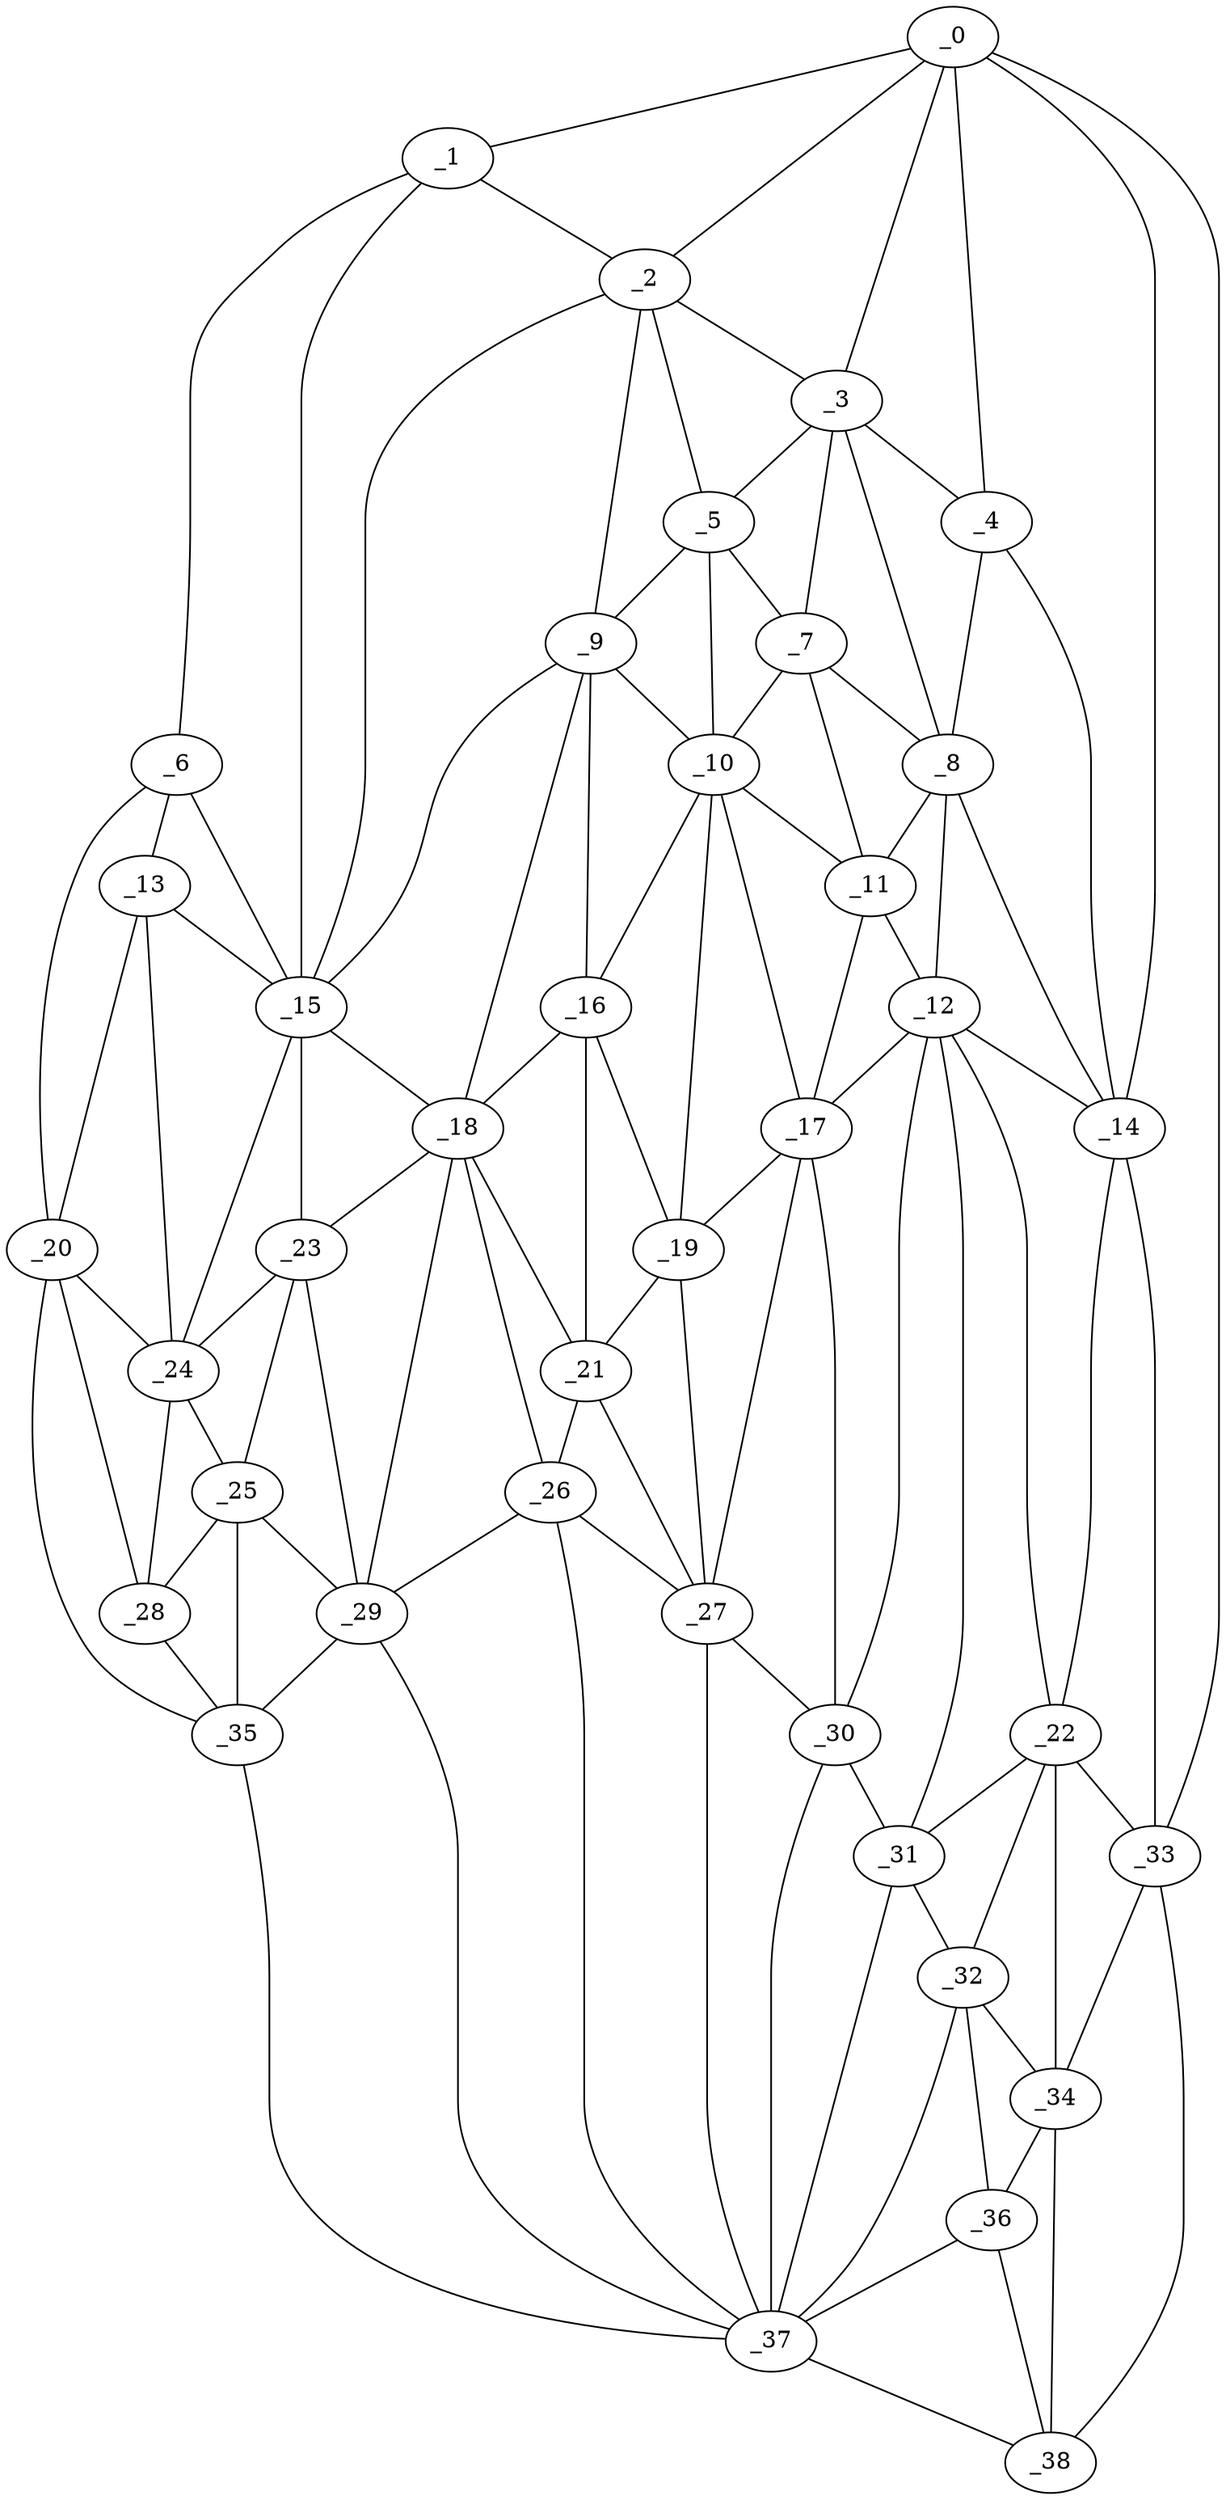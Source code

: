 graph "obj49__15.gxl" {
	_0	 [x=36,
		y=101];
	_1	 [x=37,
		y=9];
	_0 -- _1	 [valence=1];
	_2	 [x=46,
		y=63];
	_0 -- _2	 [valence=1];
	_3	 [x=46,
		y=80];
	_0 -- _3	 [valence=2];
	_4	 [x=47,
		y=94];
	_0 -- _4	 [valence=2];
	_14	 [x=66,
		y=104];
	_0 -- _14	 [valence=2];
	_33	 [x=86,
		y=124];
	_0 -- _33	 [valence=1];
	_1 -- _2	 [valence=2];
	_6	 [x=50,
		y=3];
	_1 -- _6	 [valence=1];
	_15	 [x=67,
		y=25];
	_1 -- _15	 [valence=1];
	_2 -- _3	 [valence=1];
	_5	 [x=49,
		y=72];
	_2 -- _5	 [valence=2];
	_9	 [x=59,
		y=61];
	_2 -- _9	 [valence=2];
	_2 -- _15	 [valence=2];
	_3 -- _4	 [valence=1];
	_3 -- _5	 [valence=2];
	_7	 [x=54,
		y=79];
	_3 -- _7	 [valence=2];
	_8	 [x=56,
		y=85];
	_3 -- _8	 [valence=2];
	_4 -- _8	 [valence=1];
	_4 -- _14	 [valence=2];
	_5 -- _7	 [valence=2];
	_5 -- _9	 [valence=1];
	_10	 [x=62,
		y=68];
	_5 -- _10	 [valence=2];
	_13	 [x=66,
		y=10];
	_6 -- _13	 [valence=2];
	_6 -- _15	 [valence=1];
	_20	 [x=72,
		y=4];
	_6 -- _20	 [valence=1];
	_7 -- _8	 [valence=2];
	_7 -- _10	 [valence=1];
	_11	 [x=64,
		y=81];
	_7 -- _11	 [valence=2];
	_8 -- _11	 [valence=2];
	_12	 [x=65,
		y=87];
	_8 -- _12	 [valence=1];
	_8 -- _14	 [valence=2];
	_9 -- _10	 [valence=1];
	_9 -- _15	 [valence=1];
	_16	 [x=67,
		y=58];
	_9 -- _16	 [valence=2];
	_18	 [x=70,
		y=54];
	_9 -- _18	 [valence=1];
	_10 -- _11	 [valence=2];
	_10 -- _16	 [valence=1];
	_17	 [x=69,
		y=76];
	_10 -- _17	 [valence=2];
	_19	 [x=71,
		y=67];
	_10 -- _19	 [valence=2];
	_11 -- _12	 [valence=2];
	_11 -- _17	 [valence=1];
	_12 -- _14	 [valence=2];
	_12 -- _17	 [valence=2];
	_22	 [x=74,
		y=101];
	_12 -- _22	 [valence=2];
	_30	 [x=84,
		y=83];
	_12 -- _30	 [valence=2];
	_31	 [x=84,
		y=89];
	_12 -- _31	 [valence=2];
	_13 -- _15	 [valence=2];
	_13 -- _20	 [valence=2];
	_24	 [x=77,
		y=10];
	_13 -- _24	 [valence=2];
	_14 -- _22	 [valence=2];
	_14 -- _33	 [valence=2];
	_15 -- _18	 [valence=2];
	_23	 [x=76,
		y=28];
	_15 -- _23	 [valence=1];
	_15 -- _24	 [valence=2];
	_16 -- _18	 [valence=1];
	_16 -- _19	 [valence=1];
	_21	 [x=74,
		y=62];
	_16 -- _21	 [valence=2];
	_17 -- _19	 [valence=2];
	_27	 [x=82,
		y=71];
	_17 -- _27	 [valence=1];
	_17 -- _30	 [valence=2];
	_18 -- _21	 [valence=2];
	_18 -- _23	 [valence=2];
	_26	 [x=82,
		y=61];
	_18 -- _26	 [valence=2];
	_29	 [x=83,
		y=41];
	_18 -- _29	 [valence=1];
	_19 -- _21	 [valence=2];
	_19 -- _27	 [valence=2];
	_20 -- _24	 [valence=2];
	_28	 [x=83,
		y=11];
	_20 -- _28	 [valence=2];
	_35	 [x=94,
		y=10];
	_20 -- _35	 [valence=1];
	_21 -- _26	 [valence=2];
	_21 -- _27	 [valence=1];
	_22 -- _31	 [valence=1];
	_32	 [x=86,
		y=96];
	_22 -- _32	 [valence=2];
	_22 -- _33	 [valence=2];
	_34	 [x=89,
		y=106];
	_22 -- _34	 [valence=1];
	_23 -- _24	 [valence=2];
	_25	 [x=79,
		y=28];
	_23 -- _25	 [valence=2];
	_23 -- _29	 [valence=2];
	_24 -- _25	 [valence=2];
	_24 -- _28	 [valence=2];
	_25 -- _28	 [valence=2];
	_25 -- _29	 [valence=2];
	_25 -- _35	 [valence=1];
	_26 -- _27	 [valence=2];
	_26 -- _29	 [valence=2];
	_37	 [x=98,
		y=91];
	_26 -- _37	 [valence=1];
	_27 -- _30	 [valence=2];
	_27 -- _37	 [valence=2];
	_28 -- _35	 [valence=2];
	_29 -- _35	 [valence=2];
	_29 -- _37	 [valence=1];
	_30 -- _31	 [valence=2];
	_30 -- _37	 [valence=1];
	_31 -- _32	 [valence=2];
	_31 -- _37	 [valence=2];
	_32 -- _34	 [valence=1];
	_36	 [x=97,
		y=103];
	_32 -- _36	 [valence=2];
	_32 -- _37	 [valence=2];
	_33 -- _34	 [valence=2];
	_38	 [x=98,
		y=117];
	_33 -- _38	 [valence=1];
	_34 -- _36	 [valence=1];
	_34 -- _38	 [valence=2];
	_35 -- _37	 [valence=1];
	_36 -- _37	 [valence=1];
	_36 -- _38	 [valence=2];
	_37 -- _38	 [valence=1];
}
